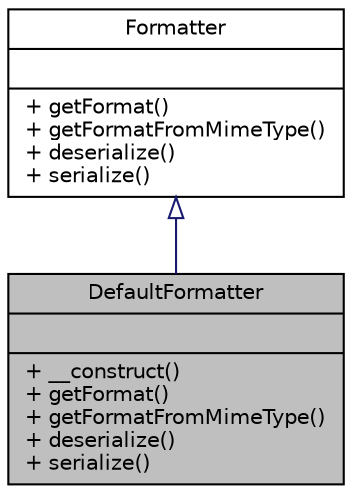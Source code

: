 digraph "DefaultFormatter"
{
  edge [fontname="Helvetica",fontsize="10",labelfontname="Helvetica",labelfontsize="10"];
  node [fontname="Helvetica",fontsize="10",shape=record];
  Node0 [label="{DefaultFormatter\n||+ __construct()\l+ getFormat()\l+ getFormatFromMimeType()\l+ deserialize()\l+ serialize()\l}",height=0.2,width=0.4,color="black", fillcolor="grey75", style="filled", fontcolor="black"];
  Node1 -> Node0 [dir="back",color="midnightblue",fontsize="10",style="solid",arrowtail="onormal",fontname="Helvetica"];
  Node1 [label="{Formatter\n||+ getFormat()\l+ getFormatFromMimeType()\l+ deserialize()\l+ serialize()\l}",height=0.2,width=0.4,color="black", fillcolor="white", style="filled",URL="$interfacewcmf_1_1lib_1_1presentation_1_1format_1_1_formatter.html",tooltip="Formatter is the single entry point for request/response formatting. "];
}
